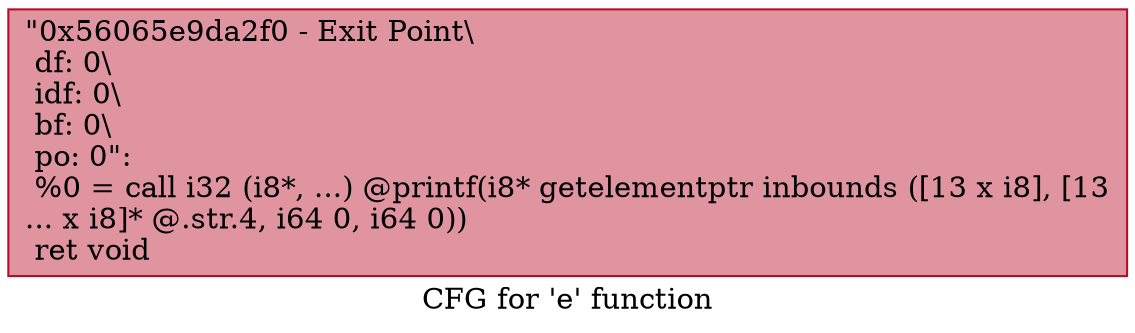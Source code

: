 digraph "CFG for 'e' function" {
	label="CFG for 'e' function";

	Node0x56065e9da2f0 [shape=record,color="#b70d28ff", style=filled, fillcolor="#b70d2870",label="{\"0x56065e9da2f0 - Exit Point\\\l df: 0\\\l idf: 0\\\l bf: 0\\\l po: 0\":\l  %0 = call i32 (i8*, ...) @printf(i8* getelementptr inbounds ([13 x i8], [13\l... x i8]* @.str.4, i64 0, i64 0))\l  ret void\l}"];
}
